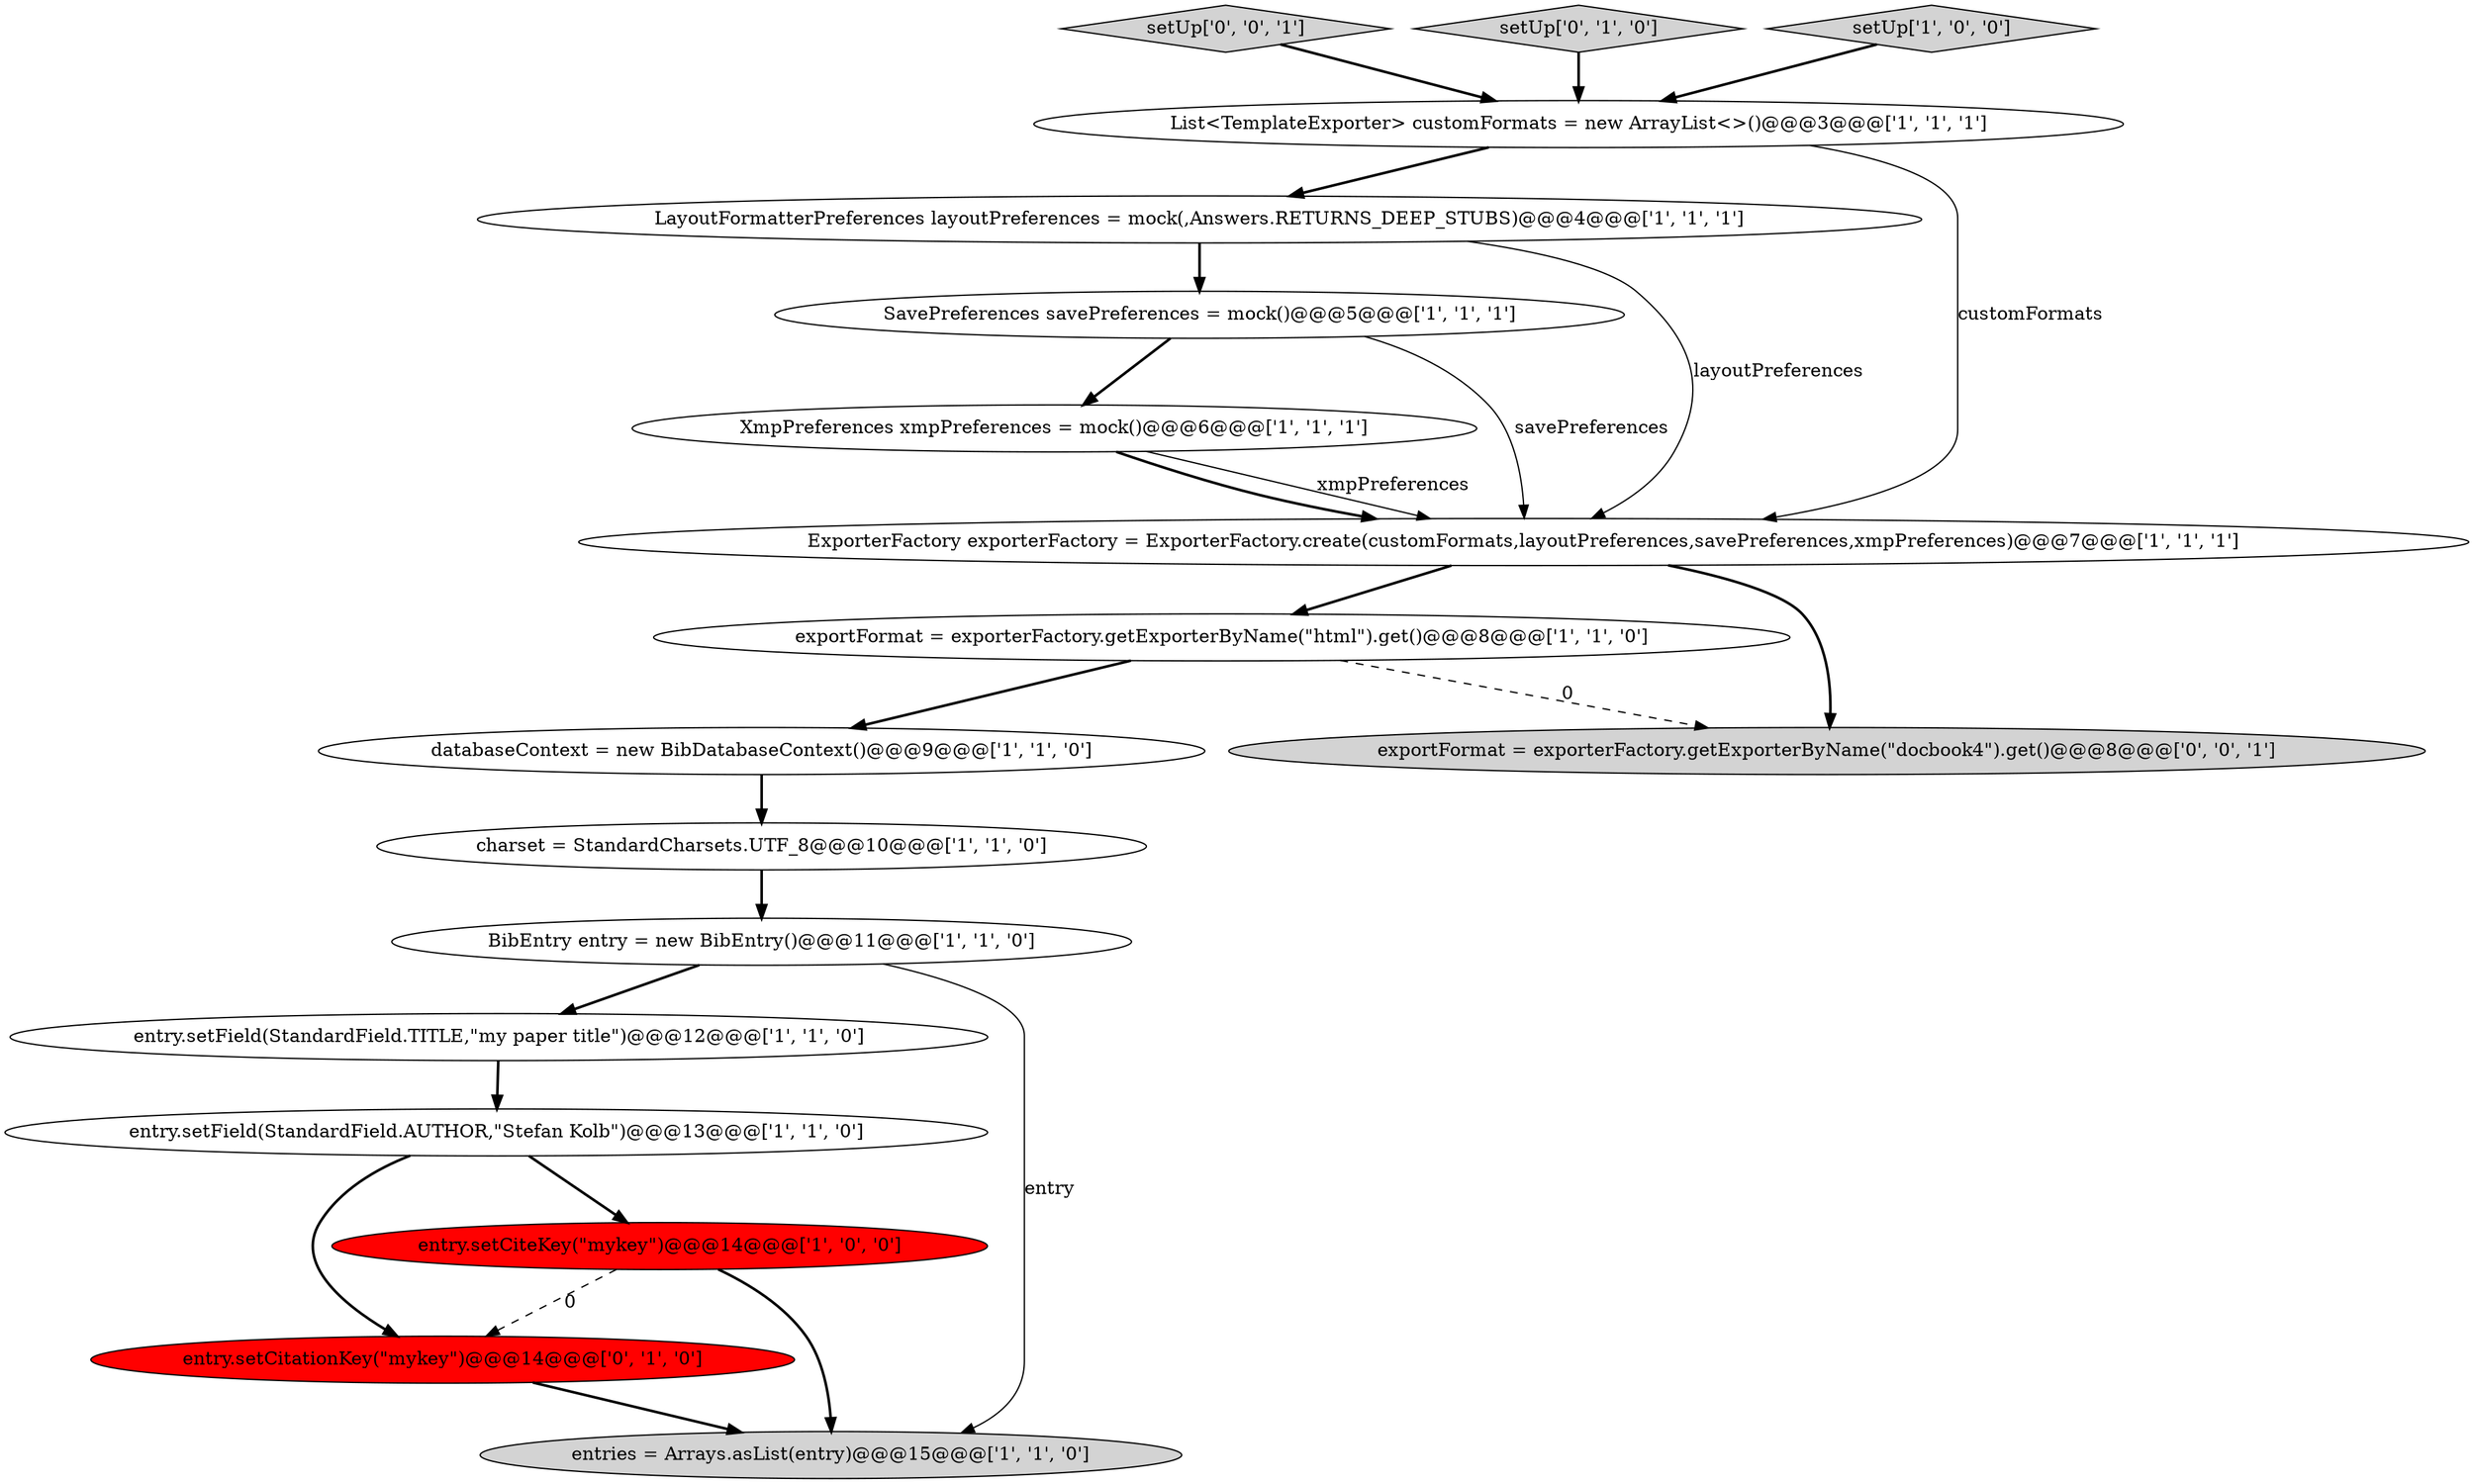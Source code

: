 digraph {
4 [style = filled, label = "exportFormat = exporterFactory.getExporterByName(\"html\").get()@@@8@@@['1', '1', '0']", fillcolor = white, shape = ellipse image = "AAA0AAABBB1BBB"];
12 [style = filled, label = "databaseContext = new BibDatabaseContext()@@@9@@@['1', '1', '0']", fillcolor = white, shape = ellipse image = "AAA0AAABBB1BBB"];
10 [style = filled, label = "BibEntry entry = new BibEntry()@@@11@@@['1', '1', '0']", fillcolor = white, shape = ellipse image = "AAA0AAABBB1BBB"];
17 [style = filled, label = "setUp['0', '0', '1']", fillcolor = lightgray, shape = diamond image = "AAA0AAABBB3BBB"];
13 [style = filled, label = "XmpPreferences xmpPreferences = mock()@@@6@@@['1', '1', '1']", fillcolor = white, shape = ellipse image = "AAA0AAABBB1BBB"];
9 [style = filled, label = "entry.setField(StandardField.TITLE,\"my paper title\")@@@12@@@['1', '1', '0']", fillcolor = white, shape = ellipse image = "AAA0AAABBB1BBB"];
8 [style = filled, label = "charset = StandardCharsets.UTF_8@@@10@@@['1', '1', '0']", fillcolor = white, shape = ellipse image = "AAA0AAABBB1BBB"];
5 [style = filled, label = "SavePreferences savePreferences = mock()@@@5@@@['1', '1', '1']", fillcolor = white, shape = ellipse image = "AAA0AAABBB1BBB"];
7 [style = filled, label = "LayoutFormatterPreferences layoutPreferences = mock(,Answers.RETURNS_DEEP_STUBS)@@@4@@@['1', '1', '1']", fillcolor = white, shape = ellipse image = "AAA0AAABBB1BBB"];
14 [style = filled, label = "entry.setCitationKey(\"mykey\")@@@14@@@['0', '1', '0']", fillcolor = red, shape = ellipse image = "AAA1AAABBB2BBB"];
6 [style = filled, label = "List<TemplateExporter> customFormats = new ArrayList<>()@@@3@@@['1', '1', '1']", fillcolor = white, shape = ellipse image = "AAA0AAABBB1BBB"];
11 [style = filled, label = "ExporterFactory exporterFactory = ExporterFactory.create(customFormats,layoutPreferences,savePreferences,xmpPreferences)@@@7@@@['1', '1', '1']", fillcolor = white, shape = ellipse image = "AAA0AAABBB1BBB"];
0 [style = filled, label = "entry.setField(StandardField.AUTHOR,\"Stefan Kolb\")@@@13@@@['1', '1', '0']", fillcolor = white, shape = ellipse image = "AAA0AAABBB1BBB"];
15 [style = filled, label = "setUp['0', '1', '0']", fillcolor = lightgray, shape = diamond image = "AAA0AAABBB2BBB"];
1 [style = filled, label = "setUp['1', '0', '0']", fillcolor = lightgray, shape = diamond image = "AAA0AAABBB1BBB"];
16 [style = filled, label = "exportFormat = exporterFactory.getExporterByName(\"docbook4\").get()@@@8@@@['0', '0', '1']", fillcolor = lightgray, shape = ellipse image = "AAA0AAABBB3BBB"];
2 [style = filled, label = "entries = Arrays.asList(entry)@@@15@@@['1', '1', '0']", fillcolor = lightgray, shape = ellipse image = "AAA0AAABBB1BBB"];
3 [style = filled, label = "entry.setCiteKey(\"mykey\")@@@14@@@['1', '0', '0']", fillcolor = red, shape = ellipse image = "AAA1AAABBB1BBB"];
0->3 [style = bold, label=""];
11->16 [style = bold, label=""];
8->10 [style = bold, label=""];
4->16 [style = dashed, label="0"];
9->0 [style = bold, label=""];
17->6 [style = bold, label=""];
11->4 [style = bold, label=""];
15->6 [style = bold, label=""];
13->11 [style = bold, label=""];
10->2 [style = solid, label="entry"];
7->5 [style = bold, label=""];
0->14 [style = bold, label=""];
1->6 [style = bold, label=""];
3->2 [style = bold, label=""];
7->11 [style = solid, label="layoutPreferences"];
12->8 [style = bold, label=""];
6->11 [style = solid, label="customFormats"];
5->13 [style = bold, label=""];
4->12 [style = bold, label=""];
10->9 [style = bold, label=""];
14->2 [style = bold, label=""];
3->14 [style = dashed, label="0"];
6->7 [style = bold, label=""];
5->11 [style = solid, label="savePreferences"];
13->11 [style = solid, label="xmpPreferences"];
}

